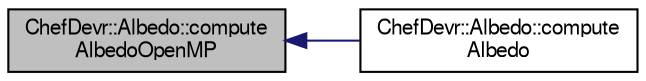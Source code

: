 digraph "ChefDevr::Albedo::computeAlbedoOpenMP"
{
  edge [fontname="FreeSans",fontsize="10",labelfontname="FreeSans",labelfontsize="10"];
  node [fontname="FreeSans",fontsize="10",shape=record];
  rankdir="LR";
  Node1 [label="ChefDevr::Albedo::compute\lAlbedoOpenMP",height=0.2,width=0.4,color="black", fillcolor="grey75", style="filled", fontcolor="black"];
  Node1 -> Node2 [dir="back",color="midnightblue",fontsize="10",style="solid",fontname="FreeSans"];
  Node2 [label="ChefDevr::Albedo::compute\lAlbedo",height=0.2,width=0.4,color="black", fillcolor="white", style="filled",URL="$class_chef_devr_1_1_albedo.html#acbd6130df193787003bd6528406761fc",tooltip="Computes the albedo of a BRDF. "];
}
